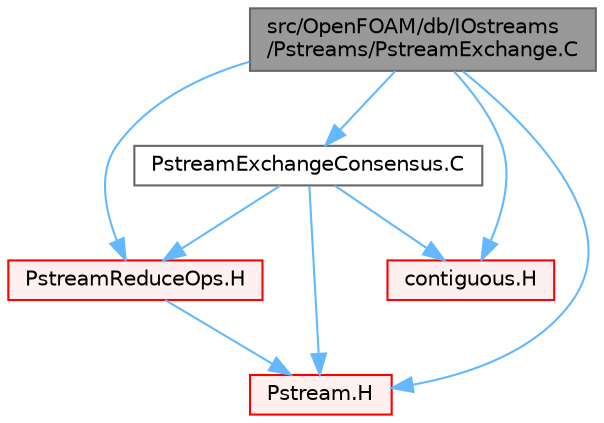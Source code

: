 digraph "src/OpenFOAM/db/IOstreams/Pstreams/PstreamExchange.C"
{
 // LATEX_PDF_SIZE
  bgcolor="transparent";
  edge [fontname=Helvetica,fontsize=10,labelfontname=Helvetica,labelfontsize=10];
  node [fontname=Helvetica,fontsize=10,shape=box,height=0.2,width=0.4];
  Node1 [id="Node000001",label="src/OpenFOAM/db/IOstreams\l/Pstreams/PstreamExchange.C",height=0.2,width=0.4,color="gray40", fillcolor="grey60", style="filled", fontcolor="black",tooltip=" "];
  Node1 -> Node2 [id="edge1_Node000001_Node000002",color="steelblue1",style="solid",tooltip=" "];
  Node2 [id="Node000002",label="Pstream.H",height=0.2,width=0.4,color="red", fillcolor="#FFF0F0", style="filled",URL="$Pstream_8H.html",tooltip=" "];
  Node1 -> Node81 [id="edge2_Node000001_Node000081",color="steelblue1",style="solid",tooltip=" "];
  Node81 [id="Node000081",label="contiguous.H",height=0.2,width=0.4,color="red", fillcolor="#FFF0F0", style="filled",URL="$contiguous_8H.html",tooltip=" "];
  Node1 -> Node144 [id="edge3_Node000001_Node000144",color="steelblue1",style="solid",tooltip=" "];
  Node144 [id="Node000144",label="PstreamReduceOps.H",height=0.2,width=0.4,color="red", fillcolor="#FFF0F0", style="filled",URL="$PstreamReduceOps_8H.html",tooltip="Inter-processor communication reduction functions."];
  Node144 -> Node2 [id="edge4_Node000144_Node000002",color="steelblue1",style="solid",tooltip=" "];
  Node1 -> Node145 [id="edge5_Node000001_Node000145",color="steelblue1",style="solid",tooltip=" "];
  Node145 [id="Node000145",label="PstreamExchangeConsensus.C",height=0.2,width=0.4,color="grey40", fillcolor="white", style="filled",URL="$PstreamExchangeConsensus_8C.html",tooltip=" "];
  Node145 -> Node2 [id="edge6_Node000145_Node000002",color="steelblue1",style="solid",tooltip=" "];
  Node145 -> Node81 [id="edge7_Node000145_Node000081",color="steelblue1",style="solid",tooltip=" "];
  Node145 -> Node144 [id="edge8_Node000145_Node000144",color="steelblue1",style="solid",tooltip=" "];
}
